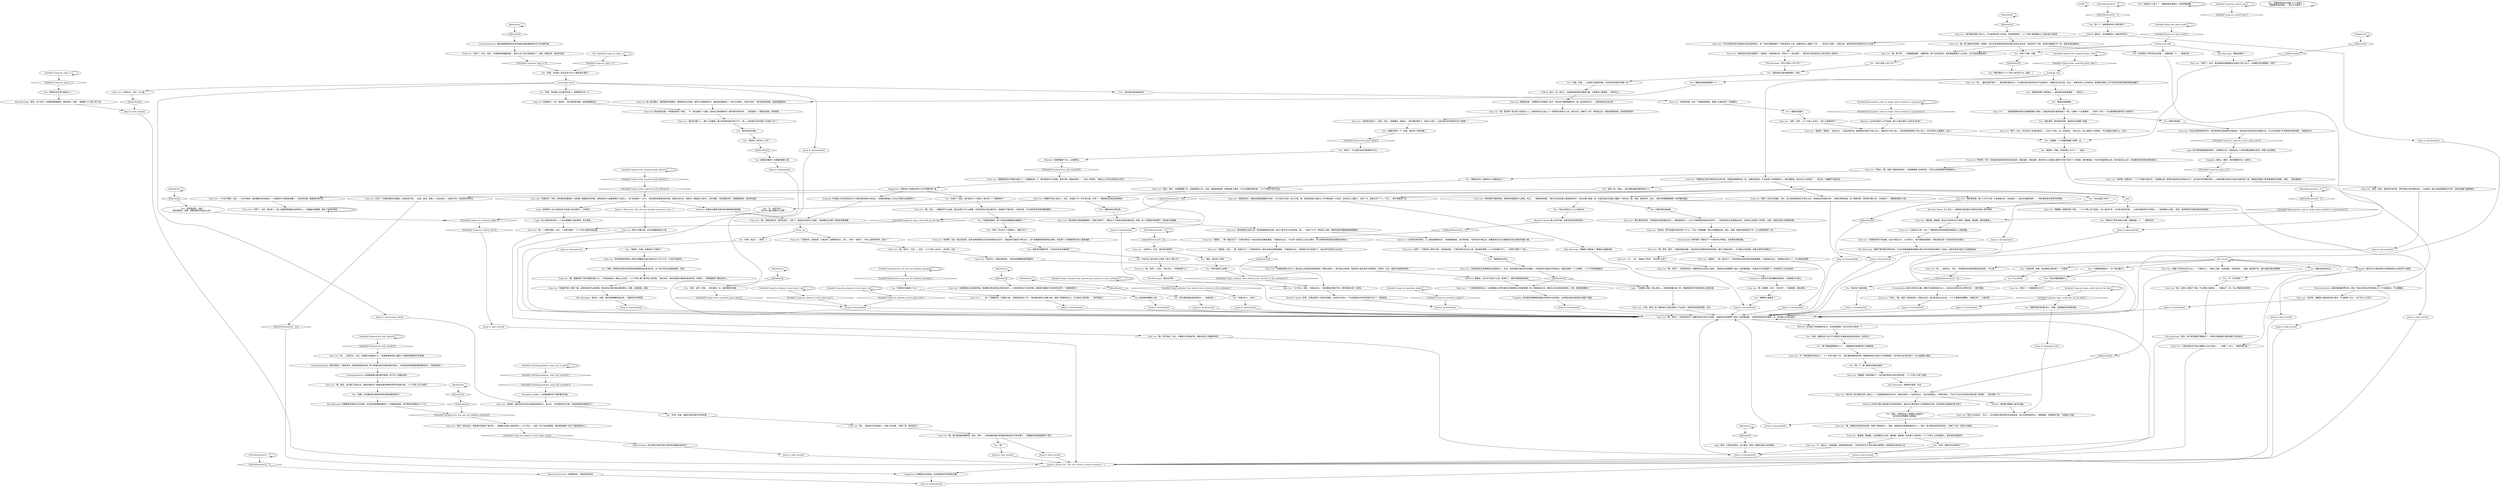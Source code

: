 # CONTAINERYARD / EASY-LEO
# A simpleton dockyard-worker. Only person besides Evrart and Mega-Rich left in the container yard. He's making a banner.
# ==================================================
digraph G {
	  0 [label="START"];
	  1 [label="input"];
	  2 [label="You: “你是尤比人，对吧？”"];
	  3 [label="IsKimHere()"];
	  4 [label="IsKimHere()", shape=diamond];
	  5 [label="!(IsKimHere())", shape=diamond];
	  6 [label="Jump to: [leomainhub]"];
	  7 [label="Variable[\"backyard.leo_hub_reached\"]"];
	  8 [label="Variable[\"backyard.leo_hub_reached\"]", shape=diamond];
	  9 [label="!(Variable[\"backyard.leo_hub_reached\"])", shape=diamond];
	  10 [label="Easy Leo: “但她真的是个好姑娘，在这片街区长大，认识所有人，跟大家相处都很好，我肯定她总有一天会变成社区的支柱。”"];
	  11 [label="Jump to: [leomainhub]"];
	  12 [label="You: 把这种惊愕藏在心底。"];
	  13 [label="Easy Leo: “其实呢，博福特小姐是他的得力助手，不过她是个女士，”这个好心人又笑了。"];
	  14 [label="You: “你说‘给人送汤’是什么意思？是为了罢工吗？”"];
	  15 [label="Easy Leo: “一点也不麻烦，先生。一点也不麻烦。就好像那句老话说的——*智慧若不分享就会枯萎*——而且老利奥一直都很乐意分享。”"];
	  16 [label="You: “我还有别的问题。”"];
	  17 [label="IsKimHere()"];
	  18 [label="IsKimHere()", shape=diamond];
	  19 [label="!(IsKimHere())", shape=diamond];
	  20 [label="Easy Leo: “不，我觉得他们没有杀人。”小个子男人躲开了你。“我们最好聊些别的吧。提图斯和他的兄弟们工作做得很好，我不想让他们因为喝了一点小酒就惹上麻烦……”"];
	  21 [label="Easy Leo: “哦，那个啊……”他看着集装箱。“据我所知，那个应该是空的。很多集装箱里什么也没有。它们还在等着装货呢。”"];
	  22 [label="You: “看来这个罗宋汤有点问题，我要调查一下。”（接受任务）"];
	  23 [label="Easy Leo: “他曾经说过，他是这些暴民眼里的*恶龙*，专门来找工会的一些人打架。嗨，我觉得他真心相信让·卢克*曾经是*一头恶龙，因为他马上就跑了。还有一次，他差点杀了个人，不过……我不该提这个的。”"];
	  24 [label="You: “我正在找码头工人工会的会长。”"];
	  25 [label="You: “不，你不是吧！”"];
	  26 [label="Easy Leo: “哦哦哦，他真的很了不起……”小个子男人笑了起来。“他一般话不多，不过每次说的时候……大部分我真的听不太明白……”他突然陷入沉默。“其实，我觉得他不会喜欢我这样说他的。”"];
	  27 [label="Variable[\"cargo.evrart_reported_mail_delivery\"]"];
	  28 [label="Variable[\"cargo.evrart_reported_mail_delivery\"]", shape=diamond];
	  29 [label="!(Variable[\"cargo.evrart_reported_mail_delivery\"])", shape=diamond];
	  30 [label="Variable[\"cargo.leo_altgreet_evrart_quest_two\"]"];
	  31 [label="Variable[\"cargo.leo_altgreet_evrart_quest_two\"]", shape=diamond];
	  32 [label="!(Variable[\"cargo.leo_altgreet_evrart_quest_two\"])", shape=diamond];
	  33 [label="Easy Leo: “随着第一场秋雨离开了，树叶再次变绿之前也没有回来。”小个子男人又笑了起来。"];
	  34 [label="Easy Leo: “哦，是飞旋旅社的厨师，他做的。他们总是用很奇怪的语言跟马列拉先生说话，然后还笑个不停。他说的话跟我们不一样，他是从格拉德来的。”"];
	  35 [label="Rhetoric: 告诉园丁你知道她的名字，也许能迷惑她？也许之后可以考虑一下……"];
	  36 [label="Jump to: [leomainhub]"];
	  37 [label="IsHourBetween(22,  7)"];
	  38 [label="IsHourBetween(22,  7)", shape=diamond];
	  39 [label="!(IsHourBetween(22,  7))", shape=diamond];
	  40 [label="Jump to: [ask_around]"];
	  41 [label="Jump to: [ask_around]"];
	  42 [label="Easy Leo: “艾弗拉特，艾弗拉特，艾弗拉特，他照顾所有人。啊……你好！”他笑了。“有什么能帮你的吗，先生？”"];
	  43 [label="You: “放松一些，利奥——我只想知道能在哪找到这个人。”"];
	  44 [label="You: 不要打断利奥。"];
	  45 [label="You: “明白了。不过我还有别的事想和你讨论……”"];
	  46 [label="Easy Leo: “守夜人？哦，他是个很奇怪的家伙，”利奥看着墙上的保安亭。“你可以说他是那种沉默寡言的人。”"];
	  47 [label="You: “利奥，利奥……以后我们见面的时候，打招呼的时间能不能短一些？”"];
	  48 [label="IsKimHere()"];
	  49 [label="IsKimHere()", shape=diamond];
	  50 [label="!(IsKimHere())", shape=diamond];
	  51 [label="Jump to: [leomainhub]"];
	  52 [label="You: “这像是一个大规模的翻新工程啊，金。”"];
	  53 [label="Jump to: [leomainhub]"];
	  54 [label="Jump to: [successing_check]"];
	  55 [label="You: 这看起来像是个大规模的翻新工程。"];
	  56 [label="You: “所以*没有人*在工作了？”"];
	  57 [label="Variable[\"cargo.container_kim_noticed_your_interest_in_the_container\"]"];
	  58 [label="Variable[\"cargo.container_kim_noticed_your_interest_in_the_container\"]", shape=diamond];
	  59 [label="!(Variable[\"cargo.container_kim_noticed_your_interest_in_the_container\"])", shape=diamond];
	  60 [label="Easy Leo: “哦，是的，自从罢工开始之后，我每天都会从飞旋旅社取来特制的罗宋汤送给大家。”小个子男人开心地笑了。"];
	  61 [label="Encyclopedia: 他的口音实在太重，很难不注意到他是尤比人。来自正在消失的尤比萨特半岛？（属于蒙迪）"];
	  62 [label="Easy Leo: 他一直点着头，面带微笑的看着你，那种笑容太过真诚，感觉不太聪明的样子。最后他好像放松了一些内心的挣扎，然后补充到：“他们都没穿衣服，这就是我要说的。”"];
	  63 [label="Easy Leo: “你指的是谁，先生？”他摩挲着颈背，就像个天真的孩子一样看着你。"];
	  64 [label="Easy Leo: “呃……当然可以，先生，利奥能为你做些什么？”他满是皱纹的脸上露出了*我真的很想帮你*的表情。"];
	  65 [label="Variable[\"backyard.leo_you_saw_the_blabber_greeting\"]"];
	  66 [label="Variable[\"backyard.leo_you_saw_the_blabber_greeting\"]", shape=diamond];
	  67 [label="!(Variable[\"backyard.leo_you_saw_the_blabber_greeting\"])", shape=diamond];
	  68 [label="Easy Leo: “哦，先生……我做的可不止这些。我在这里几乎什么都做。艾弗拉特先生讲过很多次，说我是不可替代的。”他还在笑，不过他的声音有些轻微地颤抖。"];
	  69 [label="Easy Leo: 太迟了！利奥的嘴巴还在蠕动，言语滔滔不绝……说话，说话，看啦——还在说话——这家伙可以一直说到世界末日。"];
	  70 [label="You: “那个集装箱里面有什么？”（指着悬挂在起重机臂上的集装箱。）"];
	  71 [label="Easy Leo: “哦不，先生，你已经为工会做的够多了。工会欠了你的，这一点很肯定。”他点点头，脸上挂着开心的笑容。“所以我能为你做什么，先生？”"];
	  72 [label="IsHourBetween(22,  7)"];
	  73 [label="IsHourBetween(22,  7)", shape=diamond];
	  74 [label="!(IsHourBetween(22,  7))", shape=diamond];
	  75 [label="Jump to: [ask_around]"];
	  76 [label="You: 什么也不说。"];
	  77 [label="Jump to: [Easy Leo: \"\"Oh, Mr. Evrart is where he always...\"]"];
	  78 [label="ask_around"];
	  79 [label="You: “跟我说说测颅先生。”"];
	  80 [label="You: “跟我说说雷内。”"];
	  81 [label="Inland Empire: 你应该意识到他可能只是你凭空想象出来的吧？"];
	  82 [label="Easy Leo: “你好啊，哈里先生！”小个子很高兴看见你。“你能像以前一样帮艾弗拉特先生真是太好了。他大部分时间都非常忙——他甚至都没吃我太太每天送他的萝卜粥。她做的时候放了很多黄油和切片香肠，没错……真的很美味。”"];
	  83 [label="Logic: 一切都那么地美，那么地红——你和利奥像兄弟一样，带着相同的孩子般的好奇心四处张望。"];
	  84 [label="You: “好吧，利奥，跟我们说说你那次打架的事。”"];
	  85 [label="Easy Leo: “有时候我觉得有些人真的不理解我为他们到底付出了多少汗水，不过你们挺好的。”"];
	  86 [label="Easy Leo: “哦，当然了，先生。”他点点头。“你想知道什么？”"];
	  87 [label="Easy Leo: “是的，是的，我给他们送东西。罗宋汤能让他们感到快乐，斗志昂扬。能让你身体里面热乎乎的。汤是在褴褛飞旋里做的。”"];
	  88 [label="Jump to: [leomainhub]"];
	  89 [label="Jump to: [leomainhub]"];
	  90 [label="Logic: 是的，从里向外移动。这么看来，很快一切都会变成工会的颜色。"];
	  91 [label="Kim Kitsuragi: “博福特小姐是谁？”警督抬头看着利奥。"];
	  92 [label="Physical Instrument: 他就是如此。艾弗拉特的恶龙。"];
	  93 [label="Easy Leo: “谢谢你，先生……啊！我差点忘了！艾弗拉特先生一般会在那边的集装箱里。”利奥指向左边。“但是他今天已经离开了。他从来不会待到22点之后。”"];
	  94 [label="Jump to: [leomainhub]"];
	  95 [label="Easy Leo: “我看你不是工会的人，先生。你迷路了吗？你不是工贼，对吧？”一道阴影掠过他友善的脸庞。"];
	  96 [label="Easy Leo: “当埃德加先生出城的时候，我就像艾弗拉特先生的得力助手——艾弗拉特先生不在的时候，我就是*埃德加*先生的得力助手！”他咯咯地笑了。"];
	  97 [label="Kim Kitsuragi: “是的，这个地方一切进展地都很顺利。继续坚持，利奥。”警督朝小个子男人笑了笑。"];
	  98 [label="Easy Leo: “哦，我不知道，先生，大概是*化学制品*吧。我想大部分上面都有标签。”"];
	  99 [label="Jump to: [leomainhub]"];
	  100 [label="Easy Leo: “一个真的很漂亮的女士，皮肤像我太太特别喜欢的‘甜香槟&苏克雷’糖果一样。晚饭结束之后，我和太太坐在收音机旁来上一颗，感觉真是棒极了。”"];
	  101 [label="You: “太暴力？利奥，他们是怎么个打架法？他们杀了一个雇佣兵吗？”"];
	  102 [label="You: “真的吗？他们杀人了吗？”"];
	  103 [label="Easy Leo: “当然，当然。”小个子男人点点头。“有什么能帮你的？”"];
	  104 [label="Variable[\"plaza.rene_know_dead\"]"];
	  105 [label="Variable[\"plaza.rene_know_dead\"]", shape=diamond];
	  106 [label="!(Variable[\"plaza.rene_know_dead\"])", shape=diamond];
	  107 [label="Easy Leo: “呃……当然可以，先生，”他好像对你的唐突感到有些吃惊。“什么事？”"];
	  108 [label="You: “跟我说说集装箱里那个人。”"];
	  109 [label="You: “我觉得在这里你做得很好，利奥。”"];
	  110 [label="Easy Leo: “当然了，不是所有人都在下面，”他笑着说道，“艾弗拉特先生在办公室，他总是在那里，让·卢克在看守大门……”他停下来想了一会儿。"];
	  111 [label="Electrochemistry: 能提供能量的罗宋汤，是吗？我从没听说过罗宋汤能让小个子变成猛汉。不过酒精就……"];
	  112 [label="You: “我有些问题要问你，不会给你添太多麻烦吧？”"];
	  113 [label="Jump to: [leomainhub]"];
	  114 [label="IsKimHere()"];
	  115 [label="IsKimHere()", shape=diamond];
	  116 [label="!(IsKimHere())", shape=diamond];
	  117 [label="Easy Leo: “当然可以，我很乐意回答。”他亲切的眼睛直直地看着你。"];
	  118 [label="Composure: 他其实并没有理解你的意思，只是跟着点头而已。"];
	  119 [label="Jump to: [leomainhub]"];
	  120 [label="Easy Leo: “所有男孩子都喜欢她，如果你知道我是什么意思，先生……”他朝你眨眨眼。“我们以前会在晚上溜进她的院子，然后从窗户偷窥。有一次我们看见贝洛斯小姐跟一个家伙在一起。没错，是这样的，先生。”他在你的眼睛里看到一丝怀疑的迹象。"];
	  121 [label="You: “利奥，你好像认识这里的所有人，我想跟你打听个人。”"];
	  122 [label="You: “那些红色外漆下面是什么？”"];
	  123 [label="Logic: 院子里的集装箱是绿色的，代表野松公司，利奥背后山一样高的集装箱是红色的，那是工会的颜色。"];
	  124 [label="Easy Leo: “哈里先生！天啦，老利奥没有看错你！当我第一眼看到你的时候，就知道你打心底就是我们工会的人。”他飞快地吸了一口气。“就在我转身看到你的时候，我就对自己说：‘那家伙一看就是工会的人。彻头彻尾。’而且我是对的，没错就是这样，是这样没错。”"];
	  125 [label="Variable[\"cargo.evrart_reported_garry_door\"]"];
	  126 [label="Variable[\"cargo.evrart_reported_garry_door\"]", shape=diamond];
	  127 [label="!(Variable[\"cargo.evrart_reported_garry_door\"])", shape=diamond];
	  128 [label="Easy Leo: “当然了，先生。我总是随时准备帮助你这种乐于助人的人。大家都应该互相帮助，对吧？”"];
	  129 [label="Easy Leo: “我不确定调停人是什么，不过她真的是个好女孩，而且聪明绝顶。”小个子男人朝你露出让人毫无戒心的笑容。"];
	  130 [label="Kim Kitsuragi: “我说过的吧。”"];
	  131 [label="Jump to: [leomainhub]"];
	  132 [label="Easy Leo: “哦，当然了，先生……当然。”小个子男人点点头。“你去吧，先生。”"];
	  133 [label="Empathy: 他深蓝色的眼睛里流露出你前所未见的真诚。让你莫名其妙地觉得自己就是个混蛋。"];
	  134 [label="Easy Leo: “但是我不能一直听广播。这里有很多可以做的事，我总是在忙着打理这里的事务。没错，这就是我，没错。”"];
	  135 [label="Conceptualization: 他很可能是一个稀有样本：暴风雨来临的时候，两个醉酒的海员互相绊倒在甲板上，动作猛烈到把周围的鲸鱼都惊动了，而他也诞生了。"];
	  136 [label="Jump to: [leomainhub]"];
	  137 [label="You: “你就是利奥吧，那个写纸条说要做更多横幅的人？”"];
	  138 [label="Authority: 他真的为赢得艾弗拉特的青睐感到很骄傲。"];
	  139 [label="You: “利奥，我能容忍工会只不过是因为它能推动我向目标前进。仅此而已。”"];
	  140 [label="Jump to: [leomainhub]"];
	  141 [label="Untitled hub (04)"];
	  142 [label="Easy Leo: “守夜人？哦，他是个奇怪的家伙。顽固又自负。我们真没怎么说过话。”小个子看着你的眼睛。“他最近死了。心脏问题……”"];
	  143 [label="Easy Leo: “集装箱，集装箱，以前是野松公司的。集装箱，集装箱，现在属于艾弗拉特！”小个子男人工作地很投入，根本没有注意到你。"];
	  144 [label="Easy Leo: “像艾弗拉特先生，还有他的兄弟埃德加先生——都是很好的人，让马丁内斯能够变成现在的样子……艾弗拉特先生和埃德加先生，还有我上的是同一所学校，没错，当我们还是小男孩的时候……”"];
	  145 [label="Easy Leo: “……有一个算数老师，贝洛斯小姐，”利奥轻轻笑出了声。“她的真名就叫贝洛斯小姐，她是个很漂亮的女士，不过她生气的时候……”他开始笑了。"];
	  146 [label="Easy Leo: “我猜那些家伙可能是太暴力了，也需要发泄一下。细节我真的不太清楚。男孩子嘛，就是这样的……”又是一声轻笑。“我自从上中学之后就没打过架了……”"];
	  147 [label="Easy Leo: “集装箱，集装箱，我会让你变得又红又漂亮。集装箱，集装箱，把标签都贴上……”"];
	  148 [label="Jump to: [ask_around]"];
	  149 [label="You: “当然。我能问你点别的吗？”"];
	  150 [label="You: “嗨！”"];
	  151 [label="You: “这里出什么事了？”（看着他身后堆得山一样高的集装箱。）"];
	  152 [label="You: Variable[\"cargo.leo_logic_rc\"]"];
	  153 [label="Variable[\"cargo.leo_logic_rc\"]", shape=diamond];
	  154 [label="!(Variable[\"cargo.leo_logic_rc\"])", shape=diamond];
	  155 [label="IsKimHere()"];
	  156 [label="IsKimHere()", shape=diamond];
	  157 [label="!(IsKimHere())", shape=diamond];
	  158 [label="Easy Leo: “只是，其他一些人看起来对工贼之类的人不太友好，如果你明白我的意思，先生。”"];
	  159 [label="Volition: 镇定点，没必要表现出一副惊讶的样子。"];
	  160 [label="Easy Leo: “马丁先生，是的。”利奥点点头。“他的事我记得的不多。那时候我只是个小男孩。”"];
	  161 [label="Jump to: [leomainhub]"];
	  162 [label="Easy Leo: “大家都说我们尤比人一直在找山羊和其他动物的麻烦，等等之类的——我只想让你知道，我的家乡*根本没有*这种情况。没有的，先生。那些只是恶意的谣言。”"];
	  163 [label="Jump to: [leomainhub]"];
	  164 [label="Jump to: [ask_around]"];
	  165 [label="Easy Leo: “再见了！”他继续回去工作了。"];
	  166 [label="Easy Leo: “哦，我只是给集装箱刷漆，是的，是的……这样起重机操作员就更容易找到它们的位置了。”他朝着背后的集装箱挥了挥手。"];
	  167 [label="Easy Leo: “他和他的兄弟在城里惹了一些麻烦。可能是喝太多，然后打了一架之类的……我听说艾弗拉特先生让他们休息一段时间……”"];
	  168 [label="Easy Leo: “艾弗拉特先生和埃德加先生都是好人，先生。你应该跟艾弗拉特先生聊聊——我肯定你们能成为好朋友的。他是这里每一个人的朋友。”小个子开始咳嗽起来。"];
	  169 [label="Easy Leo: “他是个完完全全的工会人。一个很好的人。”他陷入沉默，有些犹豫。“他很平静……闲散。做的事不多。偶尔会跟艾弗拉特聊聊。”"];
	  170 [label="You: “跟我说说提图斯。”"];
	  171 [label="Easy Leo: “我不认识这种人，先生——也许他是艾弗拉特先生的朋友吧。他认识各种各样的人，穿着西装，开着漂亮汽車。”利奥陷入沉默。"];
	  172 [label="hubology hub"];
	  173 [label="Variable[\"cargo.leo_altgreet_evrart_quest_one\"]"];
	  174 [label="Variable[\"cargo.leo_altgreet_evrart_quest_one\"]", shape=diamond];
	  175 [label="!(Variable[\"cargo.leo_altgreet_evrart_quest_one\"])", shape=diamond];
	  176 [label="Easy Leo: “他们这一辈子都住在同一条街上——在我断断续续的记忆中，甚至还和同一个女孩约会过。”他又轻笑起来。“奇怪的家伙，不过马丁先生在学校的时候对我一直很好……我记得有一次……”"];
	  177 [label="Jump to: [leomainhub]"];
	  178 [label="Variable[\"cargo.leo_exited_once\"]"];
	  179 [label="Variable[\"cargo.leo_exited_once\"]", shape=diamond];
	  180 [label="!(Variable[\"cargo.leo_exited_once\"])", shape=diamond];
	  181 [label="Reaction Speed: 好吧，艾弗拉特有个兄弟叫埃德加。这还有点价值——不过其他部分的时间真是*太长*了，我的朋友……"];
	  182 [label="Variable[\"plaza.gaston_said_he_taugh_claire_brothers_in_gymnasium\"]"];
	  183 [label="Variable[\"plaza.gaston_said_he_taugh_claire_brothers_in_gymnasium\"]", shape=diamond];
	  184 [label="!(Variable[\"plaza.gaston_said_he_taugh_claire_brothers_in_gymnasium\"])", shape=diamond];
	  185 [label="Easy Leo: “哦，当然了，艾弗拉特先生一般都待在自己的办公室里。”他指向你右侧那两个连在一起的集装箱。“你想见他的话动作要快一点。他大概22点左右离开。“"];
	  186 [label="leomainhub"];
	  187 [label="You: “我要打断你一下，利奥，我还有个别的问题。”"];
	  188 [label="Easy Leo: 利奥靠近了一些，低语到：“他们都没穿衣服，这就是我要说的。”"];
	  189 [label="Easy Leo: “艾弗拉特先生不想让我跟别人说工会的人……”他想了一会儿。“但是你想问谁？”"];
	  190 [label="You: “跟我说说马列拉。”"];
	  191 [label="Easy Leo: “……但是提图斯和他的兄弟喝醉酒惹了麻烦，艾弗拉特送他们愉快地度了个假。大概有一个多星期吧……”他停了下来——不过很想再多跟你说一些的样子。"];
	  192 [label="Easy Leo: “哦，提图斯是个彻头彻尾的港口工人，大家说他是在一条船上出生的。”小个子男人摸了摸手肘上的药贴。“我告诉你，他的血管里大概流的是海水吧，哈哈哈——老提图斯是个很友好的人。”"];
	  193 [label="IsKimHere()"];
	  194 [label="IsKimHere()", shape=diamond];
	  195 [label="!(IsKimHere())", shape=diamond];
	  196 [label="Kim Kitsuragi: 你跟警督的视线交汇的时候，你在他的黑眼睛里看到了一丝鄙夷的意味。他不赞同你奚落这个小个子。"];
	  197 [label="Easy Leo: “当然了，先生，当然！”利奥愉快地看着四周。“真的让这个地方活跃起来了。没错，就是这样，是这样没错。”"];
	  198 [label="Perception (Sight): 工会集装箱外漆下面好像有水箱。"];
	  199 [label="Logic: 所以艾弗拉特训练了一个名叫博福特小姐的律师，有点意思。"];
	  200 [label="Variable[\"cargo.leo_logic_could_this_be_the_fixer\"]"];
	  201 [label="Variable[\"cargo.leo_logic_could_this_be_the_fixer\"]", shape=diamond];
	  202 [label="!(Variable[\"cargo.leo_logic_could_this_be_the_fixer\"])", shape=diamond];
	  203 [label="Easy Leo: “谢谢你……啊！差点忘了！艾弗拉特先生就在那边的集装箱里。”利奥指向左边。“讲故事让我分心了，不过他就在那里。”"];
	  204 [label="You: “罗宋汤是怎么回事？”"];
	  205 [label="Easy Leo: “当然可以，先生。我非常乐意帮忙。”"];
	  206 [label="Easy Leo: “谢谢你……啊！我差点忘了！艾弗拉特先生一般会在那边的集装箱里。”利奥指向左边。“不过他一般会在22点左右离开，所以如果你想找他的话最好动作快点。”"];
	  207 [label="IsHourBetween(20,  21)"];
	  208 [label="IsHourBetween(20,  21)", shape=diamond];
	  209 [label="!(IsHourBetween(20,  21))", shape=diamond];
	  210 [label="Easy Leo: 现在他说的是一个醉酒的锯木厂老板……不，他已经换了个话题，说到自己曾经拥有的一根价格不菲的钓杆……你知道吗——直接问问题，打断他吧。"];
	  211 [label="You: “很有意思，真的很有意思。感谢你告诉我整个故事。”"];
	  212 [label="You: “提图斯和他的兄弟惹上什么麻烦了？”\n“提图斯和他的朋友……惹上什么麻烦了？”"];
	  213 [label="Easy Leo: “哦……我真的不应该说这个。这是工会的事。”他笑了笑，靠的更近了。"];
	  214 [label="Easy Leo: “我记得自己是班里最矮的。”他高兴地笑了。“那些大个子男孩总是喜欢欺负我。你看，有一天我刚好有些脾气，然后就大发雷霆……”"];
	  215 [label="Easy Leo: “呃……最好还是不要了……我的意思是我可以，不过我觉得艾弗拉特先生不会喜欢的，你最好自己去问他，先生。”如果说有什么区别的话，那就是利奥脸上永不消失的笑容变得甚至更加温暖了。"];
	  216 [label="You: “是啊，我很肯定如果你没把老板的鞋擦得油光锃亮的话，这个地方肯定会彻底崩溃的，利奥。”"];
	  217 [label="Empathy: 你衣服上的白色矩形在马丁内斯可能没有多大的意义，但是获得权威人士的认可真的让利奥很开心。"];
	  218 [label="You: “但是他们到底做了什么？”"];
	  219 [label="Easy Leo: “你好啊，先生！像之前说的，我不会再用那些长长的问候语来打扰你了。我知道你可能是个很忙的人，是个很重要的警官等等之类的，而且我个人觉得维持和平的人越多越好。”"];
	  220 [label="IsKimHere()"];
	  221 [label="IsKimHere()", shape=diamond];
	  222 [label="!(IsKimHere())", shape=diamond];
	  223 [label="Kim Kitsuragi: “看起来就是了。”"];
	  224 [label="You: “等一下，那飞旋旅社是谁在做呢？”"];
	  225 [label="Rhetoric: 反正他可能什么也不知道。哪个心智正常的人会告诉*他*呢？"];
	  226 [label="Reaction Speed: 马丁先生——加斯顿也是克莱尔兄弟的历史和人类学老师。"];
	  227 [label="Easy Leo: “是的，是的，大家都需要工作，这就是我的工作。话说，我是利奥纳德，利奥纳德·贝莱克，不过大家都叫我利奥。”小个子举起手表示欢迎。"];
	  228 [label="Easy Leo: “埃德加先生是艾弗拉特先生的兄弟。他看起来稍微年轻一些，也确实是这样，不过他是个非常聪明的人，确实很聪明。他出去办工会的事了……他们说，好像都不在瑞瓦肖……”"];
	  229 [label="You: “等等，你提到的这个博福特小姐是谁？”\n“金问你这位博福特小姐事谁。”"];
	  230 [label="Jump to: [leomainhub]"];
	  231 [label="Jump to: [ask_around]"];
	  232 [label="You: “穿西装的那个时髦家伙——就在那边的集装箱里。”（指向它。）"];
	  233 [label="Jump to: [ask_around]"];
	  234 [label="Easy Leo: “谢谢你，能听到你这句话对我来说很有意义，真心的。”你觉得有些不可能，但他的微笑变得更灿烂了。"];
	  235 [label="successing_check"];
	  236 [label="Easy Leo: “不，没说过。”他耸耸肩，愉快地继续说道：“艾弗拉特先生不会告诉我大事情的。他说我会告诉所有人的。”"];
	  237 [label="You: 不要打断这个小个子男人快乐的工作。[离开。]"];
	  238 [label="You: “博福特小姐是谁？”"];
	  239 [label="Jump to: [leomainhub]"];
	  240 [label="Rhetoric: 看看他，反正也不会有什么用。别挣扎了。最好还是顺其自然吧。"];
	  241 [label="IsKimHere()"];
	  242 [label="IsKimHere()", shape=diamond];
	  243 [label="!(IsKimHere())", shape=diamond];
	  244 [label="Easy Leo: “老实说。我不知道他为我们做了*什么*，不过一定很重要，因为大家都喜欢他。是的，没错。我想这就是他的工作，让大家感觉更好一些。”"];
	  245 [label="Variable[\"cargo.leo_mentions_edgar\"]"];
	  246 [label="Variable[\"cargo.leo_mentions_edgar\"]", shape=diamond];
	  247 [label="!(Variable[\"cargo.leo_mentions_edgar\"])", shape=diamond];
	  248 [label="Easy Leo: “我的意思是，我个人并不介意，乡亲就是乡亲，你知道的——而且乡亲要吃饭的……”他好像没有在等待你的答案。"];
	  249 [label="You: “你在对集装箱做什么？”"];
	  250 [label="Easy Leo: “哦，大部分人都在门下面，不让那些工贼进来……”他靠近了一些，脸上带着信任的表情……"];
	  251 [label="Easy Leo: “是的我们看见了，是的，先生。”他看着你，摇摇头。“我们确实看到了。他是个大高个，以前在我们的学校附近开*三套車*。”"];
	  252 [label="Rhetoric: 他很尊重那个词——这很明显。"];
	  253 [label="Easy Leo: “比如说什么呢，先生？”他那张灿烂的笑脸真的很容易让人消除戒备。"];
	  254 [label="Conceptualization: 这首集装箱之歌的歌词是他一边干活一边编出来的。"];
	  255 [label="Jump to: [ask_around]"];
	  256 [label="Easy Leo: “当然可以，先生，什么事？”"];
	  257 [label="You: “谢谢你，利奥。你真的帮上大忙了！”（总结。）"];
	  258 [label="Kim Kitsuragi: “是的。他们在里面把它藏起来了。所有红色集装箱上都有装卸工会的标志。”"];
	  259 [label="Easy Leo: “我们在*罢工*——整个工会都是！罢工的时候你就不用工作了。哈——现在我们已经有两个月没有工作了。”"];
	  260 [label="Jump to: [leomainhub]"];
	  261 [label="Jump to: [Easy Leo: \"The old man whistles and hums a jau...\"]"];
	  262 [label="You: “我猜你真的很*懂*别人，利奥。这就像是你的特殊技能。”"];
	  263 [label="You: “还有个问题，利奥。”"];
	  264 [label="You: “总觉得这个罗宋汤有点问题……我要调查一下。”（接受任务。）"];
	  265 [label="You: “我只想知道纸条是谁写的。”（拒绝任务。）"];
	  266 [label="Kim Kitsuragi: “感谢你的澄清，先生。”"];
	  267 [label="Encyclopedia: 南萨弗里？那里生产了*大量*的化学制品。还有很多货物运输。"];
	  268 [label="Suggestion: 给事情加点润滑油。在这种紧张的时刻很有必要。"];
	  269 [label="Easy Leo: “哦，艾弗拉特先生一直待在那儿。当然了，我是说在他的办公室里。”他指着你右边两个连起来的集装箱。"];
	  270 [label="Jump to: [leomainhub]"];
	  271 [label="Empathy: 跟你讨论艾弗拉特有关的事情真的让他觉得不太舒服。"];
	  272 [label="You: “其实我还想知道些别的。”"];
	  273 [label="You: “利奥，有没有人告诉过你*为什么*要改变外漆呢？”"];
	  274 [label="Variable[\"cargo.leo_logic_rc\"]"];
	  275 [label="Variable[\"cargo.leo_logic_rc\"]", shape=diamond];
	  276 [label="!(Variable[\"cargo.leo_logic_rc\"])", shape=diamond];
	  277 [label="Easy Leo: 他继续说道：“如果我太太和我有个孩子，而且孩子跟她很像的话，我一定会很高兴的……但是她没有办法生育。”"];
	  278 [label="listen_up"];
	  279 [label="Jump to: [leomainhub]"];
	  280 [label="Volition: 耐心一点。实际上，你拥有继续倾听的精神力量。不是很多人能做到——但你可以。"];
	  281 [label="Easy Leo: “当然了，先生，绝对的——我一直很想帮助像你这样的好人。”他看着你的眼睛，露出了愉快的笑容。"];
	  282 [label="Jump to: [leomainhub]"];
	  283 [label="Easy Leo: “当……然，”他拖长了声音。“你在想什么呢？”"];
	  284 [label="You: “很好。那还有个问题。”"];
	  285 [label="Jump to: [leomainhub]"];
	  286 [label="Easy Leo: “哦，是我啊，先生！”他又笑了。“没错是我，是我没错。”"];
	  287 [label="Jump to: [leomainhub]"];
	  288 [label="Easy Leo: “是的，生长在艾瑞斯，先生。我父亲变得有些过于暴力之后，母亲就无奈地离开他了，把我们带到这里，这个新新世界。那时我大概10岁，已经很大了，很难丢掉家乡口音……”"];
	  289 [label="You: “你在这里工作吗？”"];
	  290 [label="You: “好吧，我走了。”[离开。]"];
	  291 [label="You: 不要打断利奥纳德。"];
	  292 [label="You: “艾弗拉特，利奥，我去哪找艾弗拉特？”（打断他）"];
	  293 [label="You: “跟我说说艾弗拉特。”"];
	  294 [label="You: “其实我是的，没错。”\n“其实我是的，没错。我甚至跟马列拉这么说了。”"];
	  295 [label="Kim Kitsuragi: “我很不想打断这样的时刻，不过红色集装箱意味着他们把公司的专用色彩换成了工会的。这就代表这次罢工不会很快结束。”"];
	  296 [label="Empathy: 有那么一瞬间，他的眼睛里闪过一丝悲伤。"];
	  297 [label="Conceptualization: 看起来就像某种红色的传染病从集装箱堆场的中心向外面扩散。"];
	  298 [label="Kim Kitsuragi: “所以*没有人*在工作了？”"];
	  299 [label="Suggestion: 不要对这个单纯友好的人玩*坏警察*那一套。"];
	  300 [label="IsKimHere()"];
	  301 [label="IsKimHere()", shape=diamond];
	  302 [label="!(IsKimHere())", shape=diamond];
	  303 [label="Volition: 你永远不能从他这里问出有用信息的。能问出艾弗拉特有个叫埃德加的兄弟，而且他帮过利奥就已经不错了。"];
	  304 [label="You: “我还有个其他问题。”"];
	  305 [label="IsHourBetween(20,  21)"];
	  306 [label="IsHourBetween(20,  21)", shape=diamond];
	  307 [label="!(IsHourBetween(20,  21))", shape=diamond];
	  308 [label="You: “大家都到哪里去了？这个港口都空了。”"];
	  309 [label="You: “跟我说说你一直提的这个埃德加先生？”"];
	  310 [label="Easy Leo: “我们一直在说话，但是我对他真的了解不多……他跟我以前的人类学老师——马丁先生，一起在广场下边玩地掷球。我觉得他是唯一真正了解老雷内的人。”"];
	  311 [label="Easy Leo: “你好啊，先生！我知道你会回来找老利奥说话的，我知道的，我知道的。莱利彻夫人在我家公寓楼下的地下室开了一间澡堂，那时候她说：*在他们渴望回来之前，就只能走这么远*。而且确实有很多家伙真的回来了……”"];
	  312 [label="Easy Leo: “哦，一点都不麻烦，先生，一点都不麻烦，”小个子男人愉快地肯定着。"];
	  313 [label="Jump to: [hubology hub]"];
	  314 [label="Easy Leo: “是真的，是真的。”他点点头。“从我记事开始，我就很会分辨乐于助人的人。我喜欢乐于助人的人，而且我喜欢帮助乐于助人的人，所以你有什么需要吗，先生？”"];
	  315 [label="Jump to: [leomainhub]"];
	  316 [label="You: “好吧，所以这个工会调停人，是园丁吗？”"];
	  317 [label="Easy Leo: “啊，是的，是的，”他激动地回复着。“我会给自己留各种各样的纸条。我这个脑袋生锈了，不太擅长记东西咯。我差点连罗宋汤都忘了。”"];
	  318 [label="Reaction Speed: 那么长的行程，这笔交易肯定获利良多。"];
	  319 [label="Easy Leo: “哦，你要找艾弗拉特先生啊。他是个特别好的人，没错。他和他的兄弟都是很好的人——他们一辈子都住在附近的街区。”他咳了几声，然后立马继续……"];
	  320 [label="Easy Leo: “哦，莉齐啊？她可是个厉害的人儿。艾弗拉特先生让她上了一所很好的学校什么的，就在河东。她离开了4年，等回来之后，她就变得很时髦，还有很*律师范*。"];
	  321 [label="Easy Leo: “勒迈特医生也这么说，而且她很懂这些东西。她当了差不多50年的医生，她……”他叹了口气，然后陷入沉默，用那双蓝色的眼睛温顺地看着你。"];
	  322 [label="Easy Leo: “不过艾弗拉特先生和他的兄弟总是来帮忙。有一次他们狠狠地揍了一顿老诺埃尔·贝克，结果他的头上都缝了几针……”他又笑了起来。“在那之后，诺埃尔再也没有和任何人打过架了。”"];
	  323 [label="You: “哇哦，红色看起来比那些单调的旧绿色要漂亮多了。”"];
	  324 [label="Easy Leo: “它真的非常非常好。让人感到温暖和快乐。”他摇晃着脑袋，灿烂地笑着。“每次吃完午餐之后，我都感觉自己可以跟勒诺丹先生的猎犬较量一番。”"];
	  325 [label="Variable[\"whirling.gardener_main_hub_reached\"]"];
	  326 [label="Variable[\"whirling.gardener_main_hub_reached\"]", shape=diamond];
	  327 [label="!(Variable[\"whirling.gardener_main_hub_reached\"])", shape=diamond];
	  328 [label="Logic: 法律学校？这个他说的会不会是工会的调停人，又称园丁。"];
	  329 [label="You: “当然，当然，利奥……现在放松一点，请回答我的问题。”"];
	  330 [label="Kim Kitsuragi: “放松点，利奥，我们继续聊聊哈迪兄弟。”他看向你寻求帮助。"];
	  331 [label="Volition: 继续聊*博福特小姐*的话题。"];
	  332 [label="You: “等一下，加斯顿是你的人类学老师？”"];
	  333 [label="Easy Leo: “哦，当然了，艾弗拉特先生一般都待在自己的办公室里。”他指向你右侧那两个连在一起的集装箱。“但是他今天已经离开了。他总是在22点左右离开。”"];
	  334 [label="Jump to: [ask_around]"];
	  335 [label="You: “谢谢你，利奥。还能再问个问题吗？”"];
	  336 [label="Easy Leo: “他去过各种各样的地方。他还有他的兄弟度假的时候去的。现在轮到艾弗拉特先生照顾工会，不过去年他整个冬天都待在南萨弗里。”他轻笑出声。"];
	  337 [label="You: “不，当然不是了！”\n“你们的人跟工贼是怎么回事？”"];
	  338 [label="Jump to: [leomainhub]"];
	  339 [label="Easy Leo: 老男人吹着口哨，自己哼唱着愉快的小调。"];
	  0 -> 0
	  1 -> 26
	  2 -> 287
	  3 -> 3
	  3 -> 4
	  4 -> 129
	  5 -> 160
	  6 -> 185
	  7 -> 8
	  7 -> 7
	  8 -> 64
	  9 -> 146
	  10 -> 295
	  11 -> 185
	  12 -> 260
	  13 -> 113
	  14 -> 86
	  15 -> 281
	  16 -> 102
	  17 -> 17
	  17 -> 18
	  18 -> 297
	  19 -> 55
	  20 -> 224
	  21 -> 56
	  22 -> 131
	  23 -> 91
	  24 -> 318
	  25 -> 250
	  26 -> 22
	  27 -> 27
	  27 -> 28
	  28 -> 29
	  29 -> 124
	  30 -> 30
	  30 -> 31
	  31 -> 6
	  32 -> 123
	  33 -> 266
	  34 -> 264
	  34 -> 21
	  34 -> 263
	  35 -> 139
	  36 -> 185
	  37 -> 37
	  37 -> 38
	  38 -> 332
	  39 -> 206
	  40 -> 77
	  41 -> 77
	  42 -> 132
	  43 -> 36
	  44 -> 336
	  45 -> 252
	  46 -> 309
	  47 -> 280
	  48 -> 48
	  48 -> 49
	  49 -> 96
	  50 -> 233
	  51 -> 185
	  52 -> 257
	  53 -> 185
	  54 -> 234
	  55 -> 89
	  56 -> 109
	  57 -> 57
	  57 -> 58
	  58 -> 2
	  59 -> 160
	  60 -> 323
	  61 -> 142
	  62 -> 210
	  63 -> 80
	  64 -> 135
	  65 -> 65
	  65 -> 66
	  66 -> 218
	  67 -> 310
	  68 -> 137
	  69 -> 209
	  70 -> 20
	  71 -> 52
	  72 -> 72
	  72 -> 73
	  73 -> 92
	  74 -> 304
	  75 -> 77
	  76 -> 61
	  77 -> 268
	  78 -> 292
	  78 -> 169
	  78 -> 107
	  78 -> 78
	  78 -> 79
	  78 -> 271
	  78 -> 308
	  78 -> 189
	  79 -> 25
	  80 -> 103
	  81 -> 231
	  82 -> 87
	  83 -> 158
	  84 -> 213
	  85 -> 216
	  86 -> 130
	  87 -> 140
	  88 -> 185
	  89 -> 185
	  90 -> 53
	  91 -> 99
	  92 -> 230
	  93 -> 5
	  94 -> 185
	  95 -> 337
	  95 -> 293
	  96 -> 12
	  97 -> 233
	  98 -> 53
	  99 -> 185
	  100 -> 133
	  101 -> 68
	  102 -> 19
	  103 -> 314
	  104 -> 104
	  104 -> 105
	  105 -> 141
	  106 -> 45
	  107 -> 74
	  108 -> 62
	  109 -> 47
	  110 -> 190
	  111 -> 13
	  111 -> 334
	  112 -> 14
	  113 -> 185
	  114 -> 114
	  114 -> 115
	  115 -> 90
	  116 -> 237
	  117 -> 162
	  118 -> 286
	  119 -> 185
	  120 -> 24
	  120 -> 291
	  120 -> 75
	  121 -> 188
	  122 -> 97
	  123 -> 296
	  124 -> 328
	  124 -> 138
	  124 -> 261
	  125 -> 125
	  125 -> 126
	  126 -> 172
	  127 -> 6
	  128 -> 52
	  129 -> 34
	  130 -> 160
	  131 -> 185
	  132 -> 117
	  133 -> 94
	  134 -> 330
	  135 -> 254
	  136 -> 185
	  137 -> 316
	  138 -> 269
	  139 -> 70
	  140 -> 185
	  141 -> 264
	  141 -> 263
	  141 -> 21
	  141 -> 223
	  142 -> 163
	  143 -> 236
	  143 -> 149
	  144 -> 244
	  145 -> 119
	  146 -> 299
	  147 -> 253
	  148 -> 77
	  149 -> 255
	  150 -> 41
	  151 -> 151
	  152 -> 152
	  152 -> 153
	  153 -> 273
	  154 -> 273
	  155 -> 155
	  155 -> 156
	  156 -> 294
	  157 -> 88
	  158 -> 185
	  159 -> 322
	  159 -> 11
	  160 -> 181
	  161 -> 185
	  162 -> 240
	  163 -> 185
	  164 -> 77
	  166 -> 148
	  166 -> 150
	  167 -> 298
	  168 -> 302
	  169 -> 243
	  170 -> 191
	  171 -> 270
	  172 -> 108
	  172 -> 228
	  172 -> 215
	  173 -> 173
	  173 -> 174
	  174 -> 6
	  175 -> 81
	  176 -> 331
	  176 -> 303
	  177 -> 185
	  178 -> 178
	  178 -> 179
	  180 -> 164
	  181 -> 279
	  182 -> 182
	  182 -> 183
	  183 -> 225
	  184 -> 147
	  185 -> 35
	  186 -> 288
	  186 -> 1
	  186 -> 289
	  186 -> 69
	  186 -> 136
	  186 -> 307
	  186 -> 23
	  186 -> 248
	  186 -> 120
	  187 -> 106
	  188 -> 210
	  189 -> 77
	  190 -> 168
	  191 -> 211
	  191 -> 44
	  192 -> 134
	  193 -> 193
	  193 -> 194
	  194 -> 195
	  195 -> 67
	  196 -> 67
	  197 -> 154
	  198 -> 234
	  199 -> 312
	  200 -> 200
	  200 -> 201
	  201 -> 315
	  201 -> 262
	  202 -> 312
	  203 -> 338
	  204 -> 59
	  205 -> 284
	  206 -> 93
	  207 -> 208
	  207 -> 207
	  208 -> 184
	  209 -> 268
	  210 -> 259
	  211 -> 71
	  212 -> 212
	  213 -> 166
	  214 -> 321
	  215 -> 232
	  216 -> 192
	  217 -> 269
	  218 -> 145
	  219 -> 112
	  220 -> 220
	  220 -> 221
	  221 -> 222
	  222 -> 128
	  223 -> 128
	  224 -> 33
	  225 -> 314
	  226 -> 147
	  227 -> 95
	  228 -> 186
	  228 -> 43
	  229 -> 319
	  230 -> 185
	  231 -> 77
	  232 -> 170
	  233 -> 77
	  234 -> 84
	  235 -> 256
	  235 -> 272
	  235 -> 51
	  235 -> 54
	  235 -> 121
	  236 -> 53
	  238 -> 99
	  239 -> 185
	  240 -> 83
	  240 -> 100
	  241 -> 241
	  241 -> 242
	  242 -> 265
	  243 -> 176
	  244 -> 267
	  245 -> 245
	  245 -> 246
	  246 -> 279
	  247 -> 180
	  248 -> 157
	  249 -> 165
	  250 -> 258
	  251 -> 187
	  252 -> 9
	  253 -> 10
	  254 -> 60
	  255 -> 77
	  256 -> 50
	  257 -> 311
	  258 -> 53
	  259 -> 16
	  260 -> 185
	  261 -> 339
	  262 -> 313
	  263 -> 116
	  264 -> 131
	  265 -> 285
	  266 -> 176
	  267 -> 317
	  268 -> 230
	  269 -> 278
	  270 -> 185
	  271 -> 40
	  272 -> 63
	  273 -> 235
	  274 -> 274
	  274 -> 275
	  275 -> 122
	  276 -> 82
	  277 -> 320
	  278 -> 290
	  278 -> 42
	  279 -> 185
	  280 -> 277
	  281 -> 281
	  282 -> 185
	  283 -> 333
	  284 -> 204
	  285 -> 185
	  286 -> 238
	  287 -> 185
	  288 -> 161
	  289 -> 226
	  290 -> 177
	  291 -> 144
	  292 -> 76
	  293 -> 214
	  294 -> 247
	  295 -> 88
	  296 -> 276
	  297 -> 197
	  298 -> 109
	  299 -> 217
	  299 -> 101
	  299 -> 15
	  300 -> 300
	  300 -> 301
	  301 -> 329
	  302 -> 83
	  302 -> 100
	  303 -> 229
	  304 -> 282
	  305 -> 305
	  305 -> 306
	  306 -> 205
	  307 -> 202
	  308 -> 249
	  309 -> 227
	  310 -> 175
	  311 -> 46
	  311 -> 111
	  312 -> 98
	  313 -> 171
	  314 -> 52
	  315 -> 185
	  316 -> 219
	  317 -> 283
	  317 -> 203
	  318 -> 39
	  319 -> 143
	  320 -> 251
	  321 -> 324
	  322 -> 167
	  323 -> 196
	  324 -> 110
	  325 -> 325
	  325 -> 326
	  326 -> 327
	  327 -> 198
	  328 -> 199
	  329 -> 127
	  330 -> 239
	  331 -> 171
	  332 -> 159
	  333 -> 118
	  334 -> 77
	  335 -> 85
	  336 -> 32
	  337 -> 247
	  338 -> 185
	  339 -> 185
}


